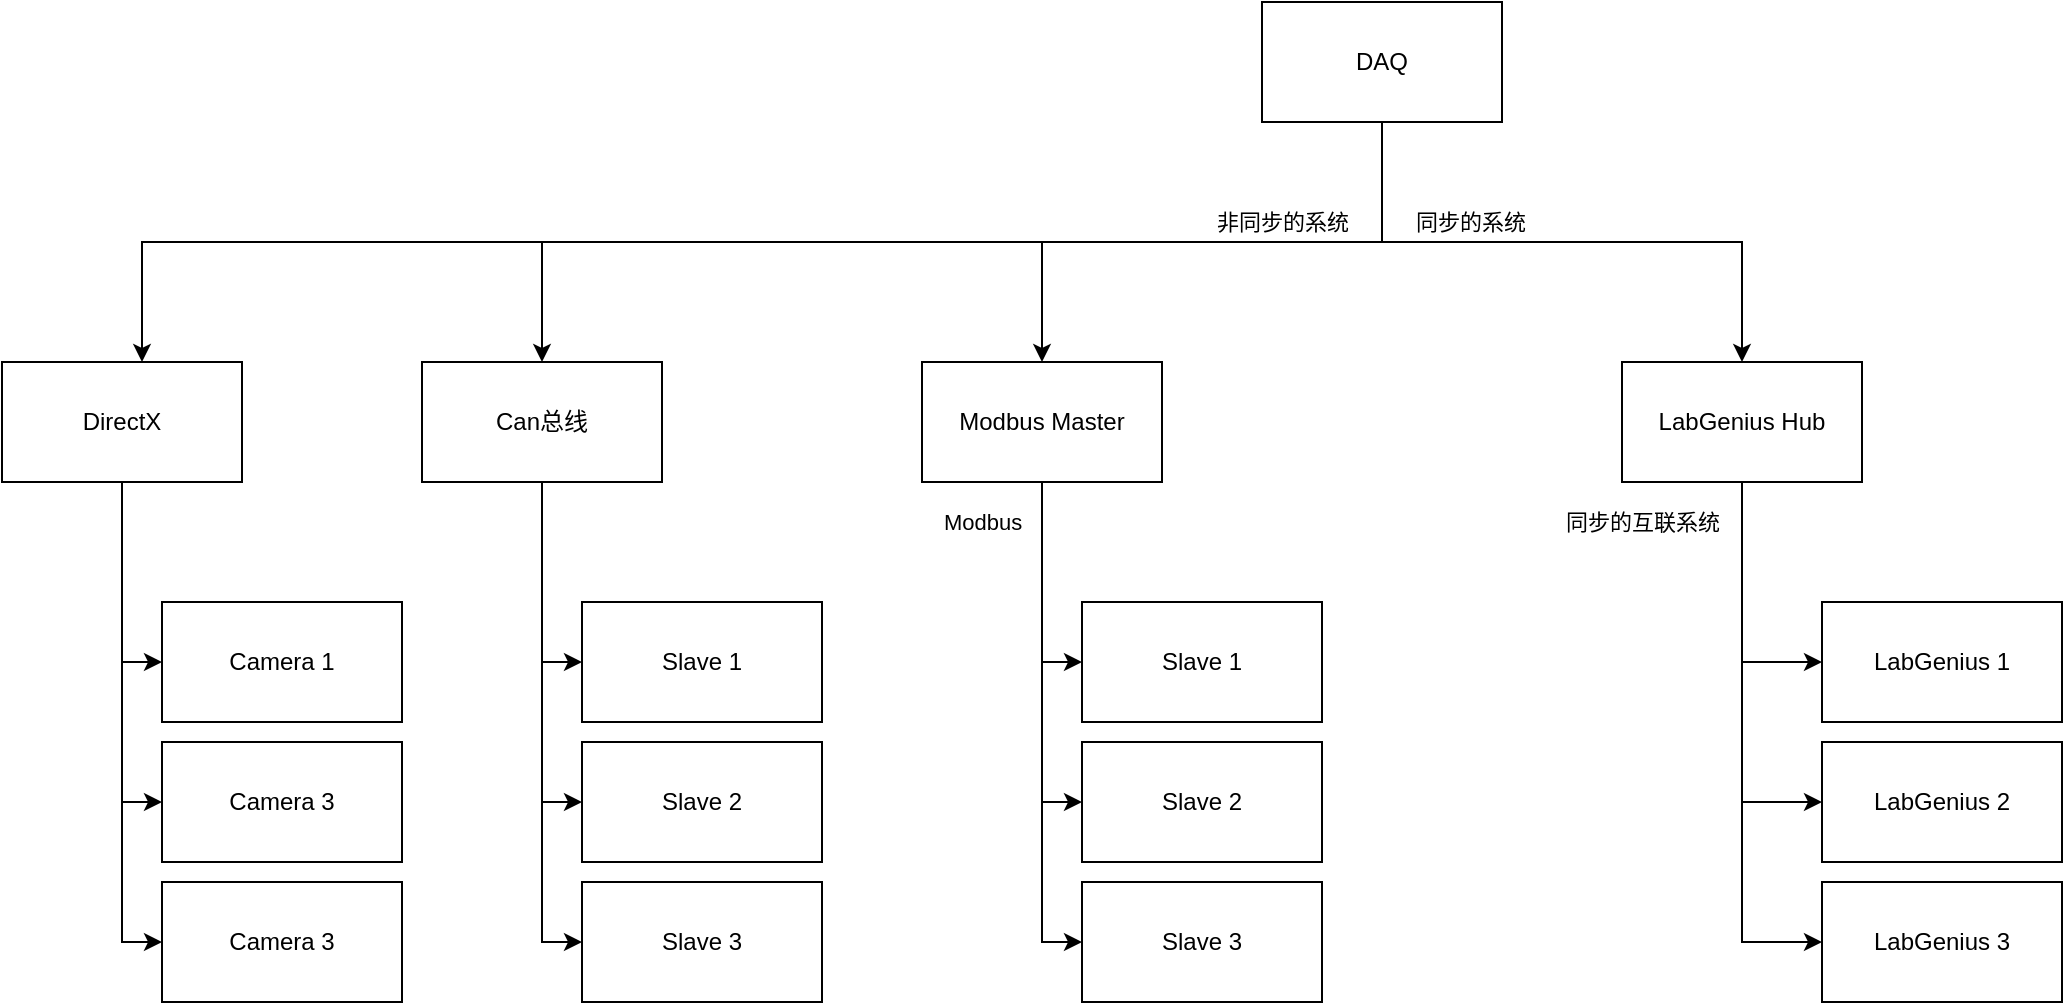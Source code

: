 <mxfile version="14.6.6" type="github">
  <diagram id="0ps_Zl3kiKqyffKsy60U" name="Page-1">
    <mxGraphModel dx="1722" dy="417" grid="1" gridSize="10" guides="1" tooltips="1" connect="1" arrows="1" fold="1" page="1" pageScale="1" pageWidth="827" pageHeight="1169" math="0" shadow="0">
      <root>
        <mxCell id="0" />
        <mxCell id="1" parent="0" />
        <mxCell id="8YBc7bxGXD-Rz9hd7dQo-9" style="edgeStyle=orthogonalEdgeStyle;rounded=0;orthogonalLoop=1;jettySize=auto;html=1;entryX=0.5;entryY=0;entryDx=0;entryDy=0;exitX=0.5;exitY=1;exitDx=0;exitDy=0;" edge="1" parent="1" source="8YBc7bxGXD-Rz9hd7dQo-1" target="8YBc7bxGXD-Rz9hd7dQo-2">
          <mxGeometry relative="1" as="geometry" />
        </mxCell>
        <mxCell id="8YBc7bxGXD-Rz9hd7dQo-17" style="edgeStyle=orthogonalEdgeStyle;rounded=0;orthogonalLoop=1;jettySize=auto;html=1;entryX=0.5;entryY=0;entryDx=0;entryDy=0;exitX=0.5;exitY=1;exitDx=0;exitDy=0;" edge="1" parent="1" source="8YBc7bxGXD-Rz9hd7dQo-1" target="8YBc7bxGXD-Rz9hd7dQo-16">
          <mxGeometry relative="1" as="geometry">
            <Array as="points">
              <mxPoint x="400" y="170" />
              <mxPoint x="580" y="170" />
            </Array>
          </mxGeometry>
        </mxCell>
        <mxCell id="8YBc7bxGXD-Rz9hd7dQo-31" value="同步的系统" style="edgeLabel;html=1;align=center;verticalAlign=middle;resizable=0;points=[];" vertex="1" connectable="0" parent="8YBc7bxGXD-Rz9hd7dQo-17">
          <mxGeometry x="-0.307" y="3" relative="1" as="geometry">
            <mxPoint y="-7" as="offset" />
          </mxGeometry>
        </mxCell>
        <mxCell id="8YBc7bxGXD-Rz9hd7dQo-29" style="edgeStyle=orthogonalEdgeStyle;rounded=0;orthogonalLoop=1;jettySize=auto;html=1;entryX=0.5;entryY=0;entryDx=0;entryDy=0;exitX=0.5;exitY=1;exitDx=0;exitDy=0;" edge="1" parent="1" source="8YBc7bxGXD-Rz9hd7dQo-1" target="8YBc7bxGXD-Rz9hd7dQo-22">
          <mxGeometry relative="1" as="geometry" />
        </mxCell>
        <mxCell id="8YBc7bxGXD-Rz9hd7dQo-30" value="非同步的系统" style="edgeLabel;html=1;align=center;verticalAlign=middle;resizable=0;points=[];" vertex="1" connectable="0" parent="8YBc7bxGXD-Rz9hd7dQo-29">
          <mxGeometry x="-0.552" y="2" relative="1" as="geometry">
            <mxPoint x="11" y="-12" as="offset" />
          </mxGeometry>
        </mxCell>
        <mxCell id="8YBc7bxGXD-Rz9hd7dQo-33" style="edgeStyle=orthogonalEdgeStyle;rounded=0;orthogonalLoop=1;jettySize=auto;html=1;" edge="1" parent="1" source="8YBc7bxGXD-Rz9hd7dQo-1" target="8YBc7bxGXD-Rz9hd7dQo-32">
          <mxGeometry relative="1" as="geometry">
            <Array as="points">
              <mxPoint x="400" y="170" />
              <mxPoint x="-220" y="170" />
            </Array>
          </mxGeometry>
        </mxCell>
        <mxCell id="8YBc7bxGXD-Rz9hd7dQo-1" value="DAQ" style="rounded=0;whiteSpace=wrap;html=1;" vertex="1" parent="1">
          <mxGeometry x="340" y="50" width="120" height="60" as="geometry" />
        </mxCell>
        <mxCell id="8YBc7bxGXD-Rz9hd7dQo-6" style="edgeStyle=orthogonalEdgeStyle;rounded=0;orthogonalLoop=1;jettySize=auto;html=1;entryX=0;entryY=0.5;entryDx=0;entryDy=0;" edge="1" parent="1" source="8YBc7bxGXD-Rz9hd7dQo-2" target="8YBc7bxGXD-Rz9hd7dQo-3">
          <mxGeometry relative="1" as="geometry" />
        </mxCell>
        <mxCell id="8YBc7bxGXD-Rz9hd7dQo-7" style="edgeStyle=orthogonalEdgeStyle;rounded=0;orthogonalLoop=1;jettySize=auto;html=1;entryX=0;entryY=0.5;entryDx=0;entryDy=0;" edge="1" parent="1" source="8YBc7bxGXD-Rz9hd7dQo-2" target="8YBc7bxGXD-Rz9hd7dQo-4">
          <mxGeometry relative="1" as="geometry" />
        </mxCell>
        <mxCell id="8YBc7bxGXD-Rz9hd7dQo-8" style="edgeStyle=orthogonalEdgeStyle;rounded=0;orthogonalLoop=1;jettySize=auto;html=1;entryX=0;entryY=0.5;entryDx=0;entryDy=0;" edge="1" parent="1" source="8YBc7bxGXD-Rz9hd7dQo-2" target="8YBc7bxGXD-Rz9hd7dQo-5">
          <mxGeometry relative="1" as="geometry" />
        </mxCell>
        <mxCell id="8YBc7bxGXD-Rz9hd7dQo-10" value="Modbus" style="edgeLabel;html=1;align=center;verticalAlign=middle;resizable=0;points=[];" vertex="1" connectable="0" parent="8YBc7bxGXD-Rz9hd7dQo-8">
          <mxGeometry x="-0.8" y="-1" relative="1" as="geometry">
            <mxPoint x="-29" y="-5" as="offset" />
          </mxGeometry>
        </mxCell>
        <mxCell id="8YBc7bxGXD-Rz9hd7dQo-2" value="Modbus Master" style="rounded=0;whiteSpace=wrap;html=1;" vertex="1" parent="1">
          <mxGeometry x="170" y="230" width="120" height="60" as="geometry" />
        </mxCell>
        <mxCell id="8YBc7bxGXD-Rz9hd7dQo-3" value="Slave 1" style="rounded=0;whiteSpace=wrap;html=1;" vertex="1" parent="1">
          <mxGeometry x="250" y="350" width="120" height="60" as="geometry" />
        </mxCell>
        <mxCell id="8YBc7bxGXD-Rz9hd7dQo-4" value="Slave 2" style="rounded=0;whiteSpace=wrap;html=1;" vertex="1" parent="1">
          <mxGeometry x="250" y="420" width="120" height="60" as="geometry" />
        </mxCell>
        <mxCell id="8YBc7bxGXD-Rz9hd7dQo-5" value="Slave 3" style="rounded=0;whiteSpace=wrap;html=1;" vertex="1" parent="1">
          <mxGeometry x="250" y="490" width="120" height="60" as="geometry" />
        </mxCell>
        <mxCell id="8YBc7bxGXD-Rz9hd7dQo-11" value="&lt;div&gt;LabGenius 1&lt;/div&gt;" style="rounded=0;whiteSpace=wrap;html=1;" vertex="1" parent="1">
          <mxGeometry x="620" y="350" width="120" height="60" as="geometry" />
        </mxCell>
        <mxCell id="8YBc7bxGXD-Rz9hd7dQo-14" value="&lt;div&gt;LabGenius 2&lt;/div&gt;" style="rounded=0;whiteSpace=wrap;html=1;" vertex="1" parent="1">
          <mxGeometry x="620" y="420" width="120" height="60" as="geometry" />
        </mxCell>
        <mxCell id="8YBc7bxGXD-Rz9hd7dQo-15" value="&lt;div&gt;LabGenius 3&lt;/div&gt;" style="rounded=0;whiteSpace=wrap;html=1;" vertex="1" parent="1">
          <mxGeometry x="620" y="490" width="120" height="60" as="geometry" />
        </mxCell>
        <mxCell id="8YBc7bxGXD-Rz9hd7dQo-18" style="edgeStyle=orthogonalEdgeStyle;rounded=0;orthogonalLoop=1;jettySize=auto;html=1;entryX=0;entryY=0.5;entryDx=0;entryDy=0;" edge="1" parent="1" source="8YBc7bxGXD-Rz9hd7dQo-16" target="8YBc7bxGXD-Rz9hd7dQo-11">
          <mxGeometry relative="1" as="geometry" />
        </mxCell>
        <mxCell id="8YBc7bxGXD-Rz9hd7dQo-19" style="edgeStyle=orthogonalEdgeStyle;rounded=0;orthogonalLoop=1;jettySize=auto;html=1;entryX=0;entryY=0.5;entryDx=0;entryDy=0;" edge="1" parent="1" source="8YBc7bxGXD-Rz9hd7dQo-16" target="8YBc7bxGXD-Rz9hd7dQo-14">
          <mxGeometry relative="1" as="geometry" />
        </mxCell>
        <mxCell id="8YBc7bxGXD-Rz9hd7dQo-20" style="edgeStyle=orthogonalEdgeStyle;rounded=0;orthogonalLoop=1;jettySize=auto;html=1;entryX=0;entryY=0.5;entryDx=0;entryDy=0;" edge="1" parent="1" source="8YBc7bxGXD-Rz9hd7dQo-16" target="8YBc7bxGXD-Rz9hd7dQo-15">
          <mxGeometry relative="1" as="geometry" />
        </mxCell>
        <mxCell id="8YBc7bxGXD-Rz9hd7dQo-21" value="同步的互联系统" style="edgeLabel;html=1;align=center;verticalAlign=middle;resizable=0;points=[];" vertex="1" connectable="0" parent="8YBc7bxGXD-Rz9hd7dQo-20">
          <mxGeometry x="-0.756" y="2" relative="1" as="geometry">
            <mxPoint x="-52" y="-13" as="offset" />
          </mxGeometry>
        </mxCell>
        <mxCell id="8YBc7bxGXD-Rz9hd7dQo-16" value="LabGenius Hub" style="rounded=0;whiteSpace=wrap;html=1;" vertex="1" parent="1">
          <mxGeometry x="520" y="230" width="120" height="60" as="geometry" />
        </mxCell>
        <mxCell id="8YBc7bxGXD-Rz9hd7dQo-26" style="edgeStyle=orthogonalEdgeStyle;rounded=0;orthogonalLoop=1;jettySize=auto;html=1;entryX=0;entryY=0.5;entryDx=0;entryDy=0;" edge="1" parent="1" source="8YBc7bxGXD-Rz9hd7dQo-22" target="8YBc7bxGXD-Rz9hd7dQo-23">
          <mxGeometry relative="1" as="geometry" />
        </mxCell>
        <mxCell id="8YBc7bxGXD-Rz9hd7dQo-27" style="edgeStyle=orthogonalEdgeStyle;rounded=0;orthogonalLoop=1;jettySize=auto;html=1;entryX=0;entryY=0.5;entryDx=0;entryDy=0;" edge="1" parent="1" source="8YBc7bxGXD-Rz9hd7dQo-22" target="8YBc7bxGXD-Rz9hd7dQo-24">
          <mxGeometry relative="1" as="geometry" />
        </mxCell>
        <mxCell id="8YBc7bxGXD-Rz9hd7dQo-28" style="edgeStyle=orthogonalEdgeStyle;rounded=0;orthogonalLoop=1;jettySize=auto;html=1;entryX=0;entryY=0.5;entryDx=0;entryDy=0;" edge="1" parent="1" source="8YBc7bxGXD-Rz9hd7dQo-22" target="8YBc7bxGXD-Rz9hd7dQo-25">
          <mxGeometry relative="1" as="geometry" />
        </mxCell>
        <mxCell id="8YBc7bxGXD-Rz9hd7dQo-22" value="Can总线" style="rounded=0;whiteSpace=wrap;html=1;" vertex="1" parent="1">
          <mxGeometry x="-80" y="230" width="120" height="60" as="geometry" />
        </mxCell>
        <mxCell id="8YBc7bxGXD-Rz9hd7dQo-23" value="Slave 1" style="rounded=0;whiteSpace=wrap;html=1;" vertex="1" parent="1">
          <mxGeometry y="350" width="120" height="60" as="geometry" />
        </mxCell>
        <mxCell id="8YBc7bxGXD-Rz9hd7dQo-24" value="Slave 2" style="rounded=0;whiteSpace=wrap;html=1;" vertex="1" parent="1">
          <mxGeometry y="420" width="120" height="60" as="geometry" />
        </mxCell>
        <mxCell id="8YBc7bxGXD-Rz9hd7dQo-25" value="Slave 3" style="rounded=0;whiteSpace=wrap;html=1;" vertex="1" parent="1">
          <mxGeometry y="490" width="120" height="60" as="geometry" />
        </mxCell>
        <mxCell id="8YBc7bxGXD-Rz9hd7dQo-37" style="edgeStyle=orthogonalEdgeStyle;rounded=0;orthogonalLoop=1;jettySize=auto;html=1;entryX=0;entryY=0.5;entryDx=0;entryDy=0;" edge="1" parent="1" source="8YBc7bxGXD-Rz9hd7dQo-32" target="8YBc7bxGXD-Rz9hd7dQo-34">
          <mxGeometry relative="1" as="geometry" />
        </mxCell>
        <mxCell id="8YBc7bxGXD-Rz9hd7dQo-38" style="edgeStyle=orthogonalEdgeStyle;rounded=0;orthogonalLoop=1;jettySize=auto;html=1;entryX=0;entryY=0.5;entryDx=0;entryDy=0;" edge="1" parent="1" source="8YBc7bxGXD-Rz9hd7dQo-32" target="8YBc7bxGXD-Rz9hd7dQo-35">
          <mxGeometry relative="1" as="geometry" />
        </mxCell>
        <mxCell id="8YBc7bxGXD-Rz9hd7dQo-39" style="edgeStyle=orthogonalEdgeStyle;rounded=0;orthogonalLoop=1;jettySize=auto;html=1;entryX=0;entryY=0.5;entryDx=0;entryDy=0;" edge="1" parent="1" source="8YBc7bxGXD-Rz9hd7dQo-32" target="8YBc7bxGXD-Rz9hd7dQo-36">
          <mxGeometry relative="1" as="geometry" />
        </mxCell>
        <mxCell id="8YBc7bxGXD-Rz9hd7dQo-32" value="DirectX" style="rounded=0;whiteSpace=wrap;html=1;" vertex="1" parent="1">
          <mxGeometry x="-290" y="230" width="120" height="60" as="geometry" />
        </mxCell>
        <mxCell id="8YBc7bxGXD-Rz9hd7dQo-34" value="Camera 1" style="rounded=0;whiteSpace=wrap;html=1;" vertex="1" parent="1">
          <mxGeometry x="-210" y="350" width="120" height="60" as="geometry" />
        </mxCell>
        <mxCell id="8YBc7bxGXD-Rz9hd7dQo-35" value="Camera 3" style="rounded=0;whiteSpace=wrap;html=1;" vertex="1" parent="1">
          <mxGeometry x="-210" y="420" width="120" height="60" as="geometry" />
        </mxCell>
        <mxCell id="8YBc7bxGXD-Rz9hd7dQo-36" value="Camera 3" style="rounded=0;whiteSpace=wrap;html=1;" vertex="1" parent="1">
          <mxGeometry x="-210" y="490" width="120" height="60" as="geometry" />
        </mxCell>
      </root>
    </mxGraphModel>
  </diagram>
</mxfile>
